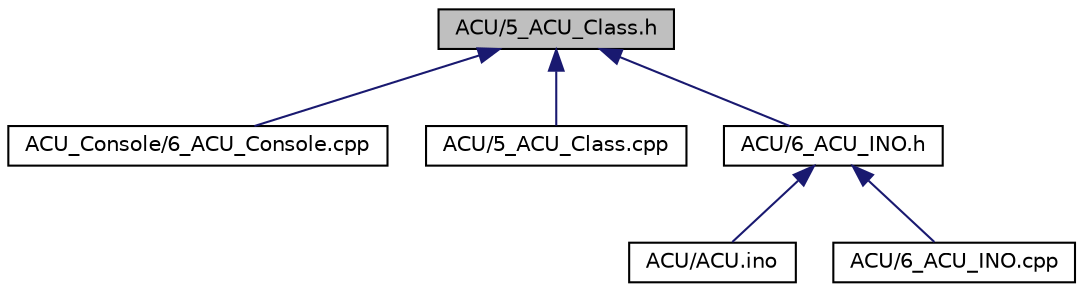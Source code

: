 digraph "ACU/5_ACU_Class.h"
{
 // LATEX_PDF_SIZE
  edge [fontname="Helvetica",fontsize="10",labelfontname="Helvetica",labelfontsize="10"];
  node [fontname="Helvetica",fontsize="10",shape=record];
  Node1 [label="ACU/5_ACU_Class.h",height=0.2,width=0.4,color="black", fillcolor="grey75", style="filled", fontcolor="black",tooltip="ARU Node Personalization for the ACU PCB Node."];
  Node1 -> Node2 [dir="back",color="midnightblue",fontsize="10",style="solid",fontname="Helvetica"];
  Node2 [label="ACU_Console/6_ACU_Console.cpp",height=0.2,width=0.4,color="black", fillcolor="white", style="filled",URL="$6___a_c_u___console_8cpp_source.html",tooltip=" "];
  Node1 -> Node3 [dir="back",color="midnightblue",fontsize="10",style="solid",fontname="Helvetica"];
  Node3 [label="ACU/5_ACU_Class.cpp",height=0.2,width=0.4,color="black", fillcolor="white", style="filled",URL="$5___a_c_u___class_8cpp_source.html",tooltip=" "];
  Node1 -> Node4 [dir="back",color="midnightblue",fontsize="10",style="solid",fontname="Helvetica"];
  Node4 [label="ACU/6_ACU_INO.h",height=0.2,width=0.4,color="black", fillcolor="white", style="filled",URL="$6___a_c_u___i_n_o_8h.html",tooltip="Arduino FW for ACU PCB of ARU."];
  Node4 -> Node5 [dir="back",color="midnightblue",fontsize="10",style="solid",fontname="Helvetica"];
  Node5 [label="ACU/ACU.ino",height=0.2,width=0.4,color="black", fillcolor="white", style="filled",URL="$_a_c_u_8ino.html",tooltip="ARU Node Personalization for the ACU PCB Node."];
  Node4 -> Node6 [dir="back",color="midnightblue",fontsize="10",style="solid",fontname="Helvetica"];
  Node6 [label="ACU/6_ACU_INO.cpp",height=0.2,width=0.4,color="black", fillcolor="white", style="filled",URL="$6___a_c_u___i_n_o_8cpp.html",tooltip="Arduino PCB implementation of ACU_Class."];
}
